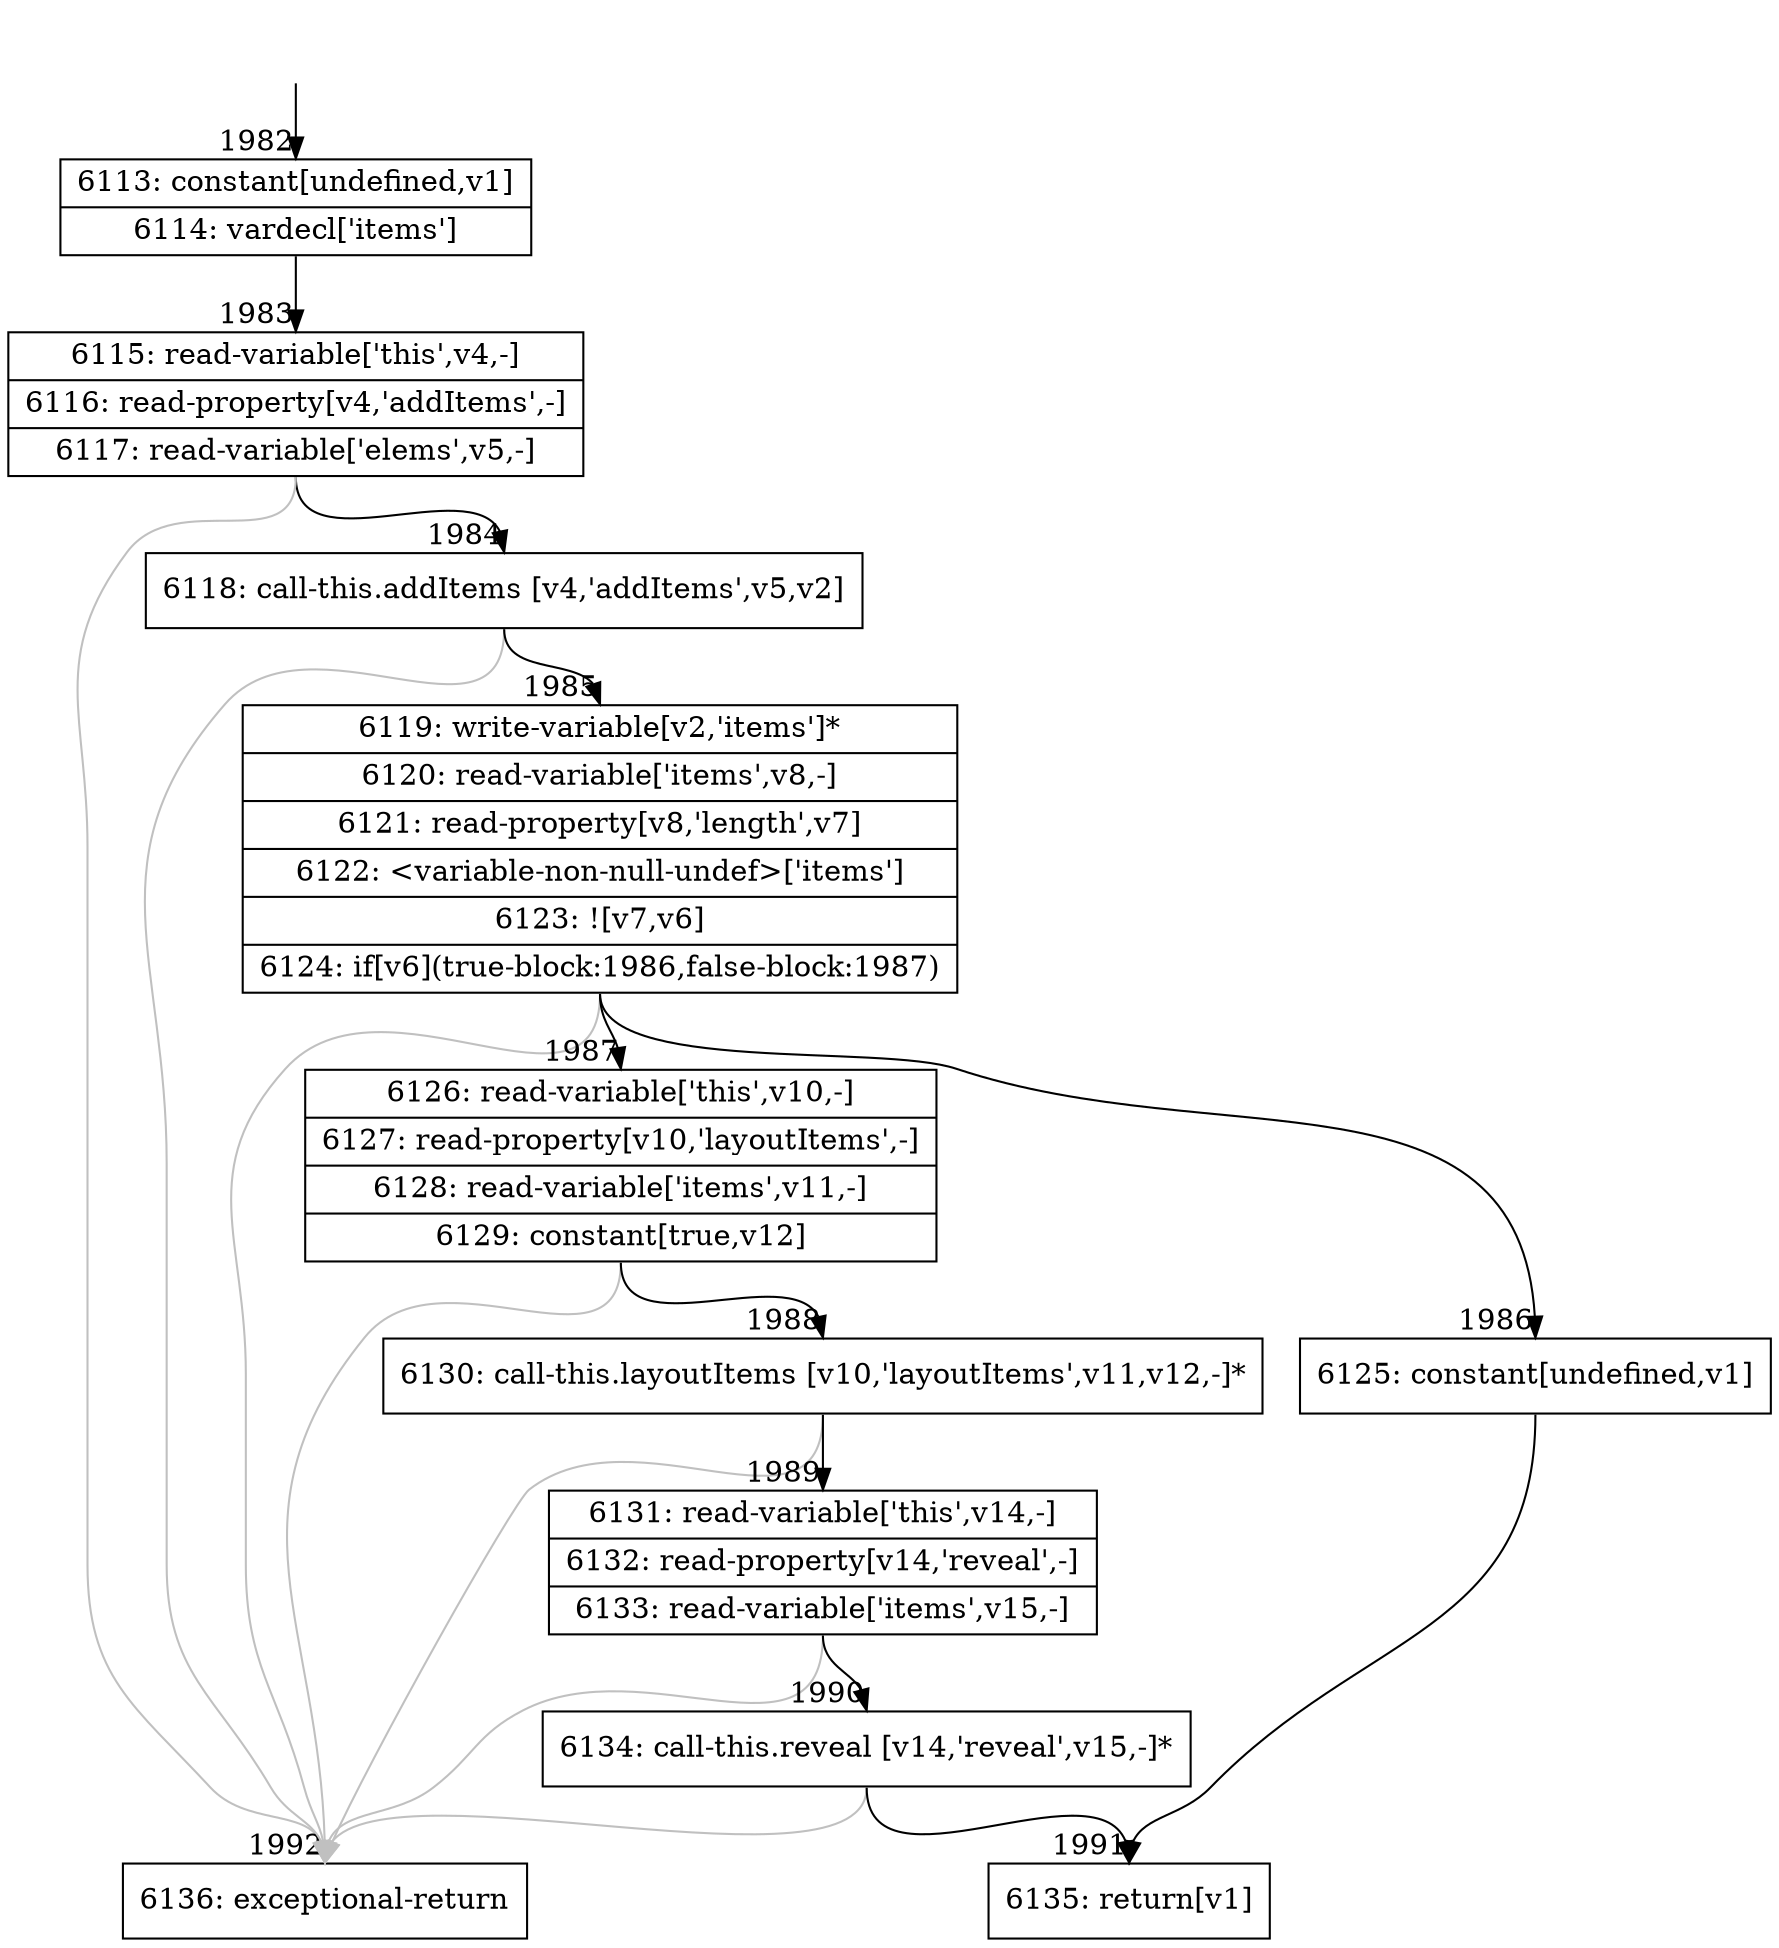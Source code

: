 digraph {
rankdir="TD"
BB_entry182[shape=none,label=""];
BB_entry182 -> BB1982 [tailport=s, headport=n, headlabel="    1982"]
BB1982 [shape=record label="{6113: constant[undefined,v1]|6114: vardecl['items']}" ] 
BB1982 -> BB1983 [tailport=s, headport=n, headlabel="      1983"]
BB1983 [shape=record label="{6115: read-variable['this',v4,-]|6116: read-property[v4,'addItems',-]|6117: read-variable['elems',v5,-]}" ] 
BB1983 -> BB1984 [tailport=s, headport=n, headlabel="      1984"]
BB1983 -> BB1992 [tailport=s, headport=n, color=gray, headlabel="      1992"]
BB1984 [shape=record label="{6118: call-this.addItems [v4,'addItems',v5,v2]}" ] 
BB1984 -> BB1985 [tailport=s, headport=n, headlabel="      1985"]
BB1984 -> BB1992 [tailport=s, headport=n, color=gray]
BB1985 [shape=record label="{6119: write-variable[v2,'items']*|6120: read-variable['items',v8,-]|6121: read-property[v8,'length',v7]|6122: \<variable-non-null-undef\>['items']|6123: ![v7,v6]|6124: if[v6](true-block:1986,false-block:1987)}" ] 
BB1985 -> BB1986 [tailport=s, headport=n, headlabel="      1986"]
BB1985 -> BB1987 [tailport=s, headport=n, headlabel="      1987"]
BB1985 -> BB1992 [tailport=s, headport=n, color=gray]
BB1986 [shape=record label="{6125: constant[undefined,v1]}" ] 
BB1986 -> BB1991 [tailport=s, headport=n, headlabel="      1991"]
BB1987 [shape=record label="{6126: read-variable['this',v10,-]|6127: read-property[v10,'layoutItems',-]|6128: read-variable['items',v11,-]|6129: constant[true,v12]}" ] 
BB1987 -> BB1988 [tailport=s, headport=n, headlabel="      1988"]
BB1987 -> BB1992 [tailport=s, headport=n, color=gray]
BB1988 [shape=record label="{6130: call-this.layoutItems [v10,'layoutItems',v11,v12,-]*}" ] 
BB1988 -> BB1989 [tailport=s, headport=n, headlabel="      1989"]
BB1988 -> BB1992 [tailport=s, headport=n, color=gray]
BB1989 [shape=record label="{6131: read-variable['this',v14,-]|6132: read-property[v14,'reveal',-]|6133: read-variable['items',v15,-]}" ] 
BB1989 -> BB1990 [tailport=s, headport=n, headlabel="      1990"]
BB1989 -> BB1992 [tailport=s, headport=n, color=gray]
BB1990 [shape=record label="{6134: call-this.reveal [v14,'reveal',v15,-]*}" ] 
BB1990 -> BB1991 [tailport=s, headport=n]
BB1990 -> BB1992 [tailport=s, headport=n, color=gray]
BB1991 [shape=record label="{6135: return[v1]}" ] 
BB1992 [shape=record label="{6136: exceptional-return}" ] 
//#$~ 2757
}

